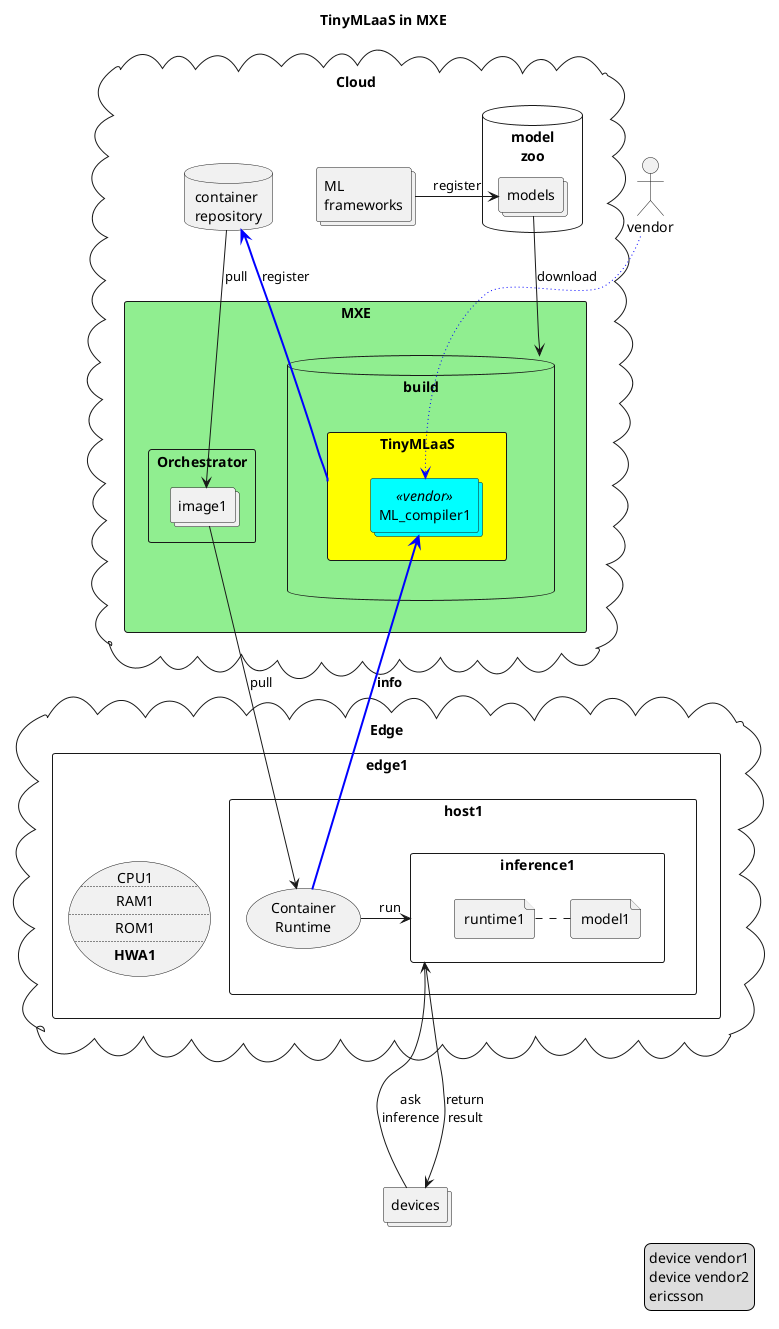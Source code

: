 @startuml

title TinyMLaaS in MXE

actor vendor

cloud Cloud {
        collections "ML\nframeworks" as mlf
        database model\nzoo {
                collections models
        }
        database "container\nrepository" as container_repository
        mlf -left-> models : register

       Rectangle MXE #lightgreen {
		database build {
                	rectangle TinyMLaaS #yellow {
                	        collections ML_compiler1 <<vendor>> #Aqua

				vendor -[#blue,dotted]down-> ML_compiler1
                	}
		}
                rectangle Orchestrator {
                        collections image1
                }
                TinyMLaaS -[#blue,bold]> container_repository : register
	        build <-up- models : download
        }

}

'note top of MXE
'MXE:
'- Build server
'- Orchestrator
'- Container registory?
'end note

cloud Edge {
        container_repository -down-> image1 : pull

        rectangle edge1 {
                rectangle host1 {
                        (Container\nRuntime) as containerd
                        rectangle inference1 {
                                file model1
                                file runtime1
                                runtime1 .right. model1
                        }
                }
                usecase HW1 as "CPU1
                        ..
                        RAM1
                        ..
                        ROM1
                        ..
                        **HWA1**"
        }

        containerd -[#blue,bold]up-> ML_compiler1 : **info**
        image1 -down-> containerd : pull
        containerd -> inference1 : run
}

collections devices

devices -up-> inference1 : ask\ninference
devices <-up-- inference1 : return\nresult


legend bottom right
device vendor1
device vendor2
ericsson
end legend


@enduml
